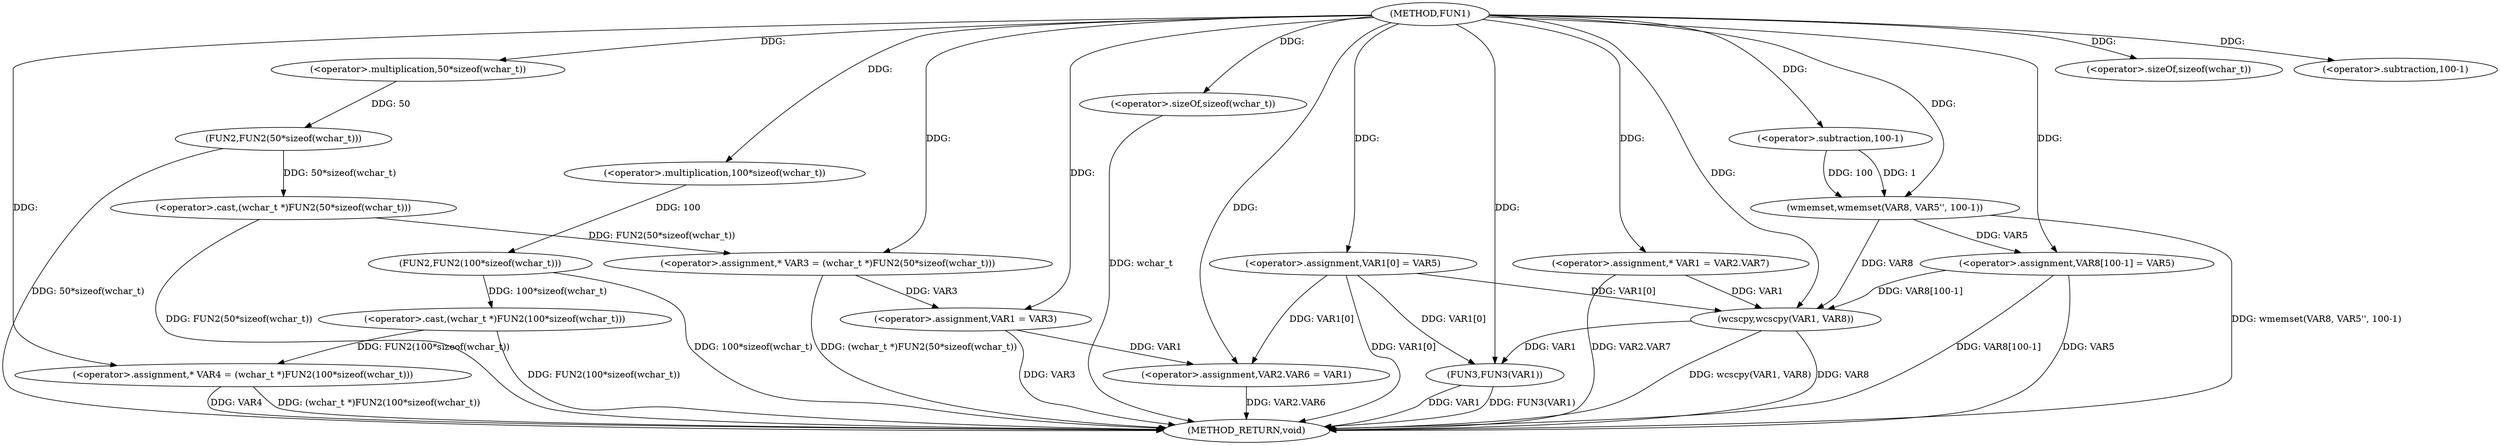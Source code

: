 digraph FUN1 {  
"1000100" [label = "(METHOD,FUN1)" ]
"1000164" [label = "(METHOD_RETURN,void)" ]
"1000105" [label = "(<operator>.assignment,* VAR3 = (wchar_t *)FUN2(50*sizeof(wchar_t)))" ]
"1000107" [label = "(<operator>.cast,(wchar_t *)FUN2(50*sizeof(wchar_t)))" ]
"1000109" [label = "(FUN2,FUN2(50*sizeof(wchar_t)))" ]
"1000110" [label = "(<operator>.multiplication,50*sizeof(wchar_t))" ]
"1000112" [label = "(<operator>.sizeOf,sizeof(wchar_t))" ]
"1000115" [label = "(<operator>.assignment,* VAR4 = (wchar_t *)FUN2(100*sizeof(wchar_t)))" ]
"1000117" [label = "(<operator>.cast,(wchar_t *)FUN2(100*sizeof(wchar_t)))" ]
"1000119" [label = "(FUN2,FUN2(100*sizeof(wchar_t)))" ]
"1000120" [label = "(<operator>.multiplication,100*sizeof(wchar_t))" ]
"1000122" [label = "(<operator>.sizeOf,sizeof(wchar_t))" ]
"1000124" [label = "(<operator>.assignment,VAR1 = VAR3)" ]
"1000127" [label = "(<operator>.assignment,VAR1[0] = VAR5)" ]
"1000132" [label = "(<operator>.assignment,VAR2.VAR6 = VAR1)" ]
"1000139" [label = "(<operator>.assignment,* VAR1 = VAR2.VAR7)" ]
"1000146" [label = "(wmemset,wmemset(VAR8, VAR5'', 100-1))" ]
"1000149" [label = "(<operator>.subtraction,100-1)" ]
"1000152" [label = "(<operator>.assignment,VAR8[100-1] = VAR5)" ]
"1000155" [label = "(<operator>.subtraction,100-1)" ]
"1000159" [label = "(wcscpy,wcscpy(VAR1, VAR8))" ]
"1000162" [label = "(FUN3,FUN3(VAR1))" ]
  "1000124" -> "1000164"  [ label = "DDG: VAR3"] 
  "1000105" -> "1000164"  [ label = "DDG: (wchar_t *)FUN2(50*sizeof(wchar_t))"] 
  "1000132" -> "1000164"  [ label = "DDG: VAR2.VAR6"] 
  "1000127" -> "1000164"  [ label = "DDG: VAR1[0]"] 
  "1000117" -> "1000164"  [ label = "DDG: FUN2(100*sizeof(wchar_t))"] 
  "1000107" -> "1000164"  [ label = "DDG: FUN2(50*sizeof(wchar_t))"] 
  "1000159" -> "1000164"  [ label = "DDG: wcscpy(VAR1, VAR8)"] 
  "1000115" -> "1000164"  [ label = "DDG: (wchar_t *)FUN2(100*sizeof(wchar_t))"] 
  "1000122" -> "1000164"  [ label = "DDG: wchar_t"] 
  "1000139" -> "1000164"  [ label = "DDG: VAR2.VAR7"] 
  "1000152" -> "1000164"  [ label = "DDG: VAR5"] 
  "1000152" -> "1000164"  [ label = "DDG: VAR8[100-1]"] 
  "1000109" -> "1000164"  [ label = "DDG: 50*sizeof(wchar_t)"] 
  "1000119" -> "1000164"  [ label = "DDG: 100*sizeof(wchar_t)"] 
  "1000162" -> "1000164"  [ label = "DDG: VAR1"] 
  "1000162" -> "1000164"  [ label = "DDG: FUN3(VAR1)"] 
  "1000146" -> "1000164"  [ label = "DDG: wmemset(VAR8, VAR5'', 100-1)"] 
  "1000159" -> "1000164"  [ label = "DDG: VAR8"] 
  "1000115" -> "1000164"  [ label = "DDG: VAR4"] 
  "1000107" -> "1000105"  [ label = "DDG: FUN2(50*sizeof(wchar_t))"] 
  "1000100" -> "1000105"  [ label = "DDG: "] 
  "1000109" -> "1000107"  [ label = "DDG: 50*sizeof(wchar_t)"] 
  "1000110" -> "1000109"  [ label = "DDG: 50"] 
  "1000100" -> "1000110"  [ label = "DDG: "] 
  "1000100" -> "1000112"  [ label = "DDG: "] 
  "1000117" -> "1000115"  [ label = "DDG: FUN2(100*sizeof(wchar_t))"] 
  "1000100" -> "1000115"  [ label = "DDG: "] 
  "1000119" -> "1000117"  [ label = "DDG: 100*sizeof(wchar_t)"] 
  "1000120" -> "1000119"  [ label = "DDG: 100"] 
  "1000100" -> "1000120"  [ label = "DDG: "] 
  "1000100" -> "1000122"  [ label = "DDG: "] 
  "1000105" -> "1000124"  [ label = "DDG: VAR3"] 
  "1000100" -> "1000124"  [ label = "DDG: "] 
  "1000100" -> "1000127"  [ label = "DDG: "] 
  "1000124" -> "1000132"  [ label = "DDG: VAR1"] 
  "1000127" -> "1000132"  [ label = "DDG: VAR1[0]"] 
  "1000100" -> "1000132"  [ label = "DDG: "] 
  "1000100" -> "1000139"  [ label = "DDG: "] 
  "1000100" -> "1000146"  [ label = "DDG: "] 
  "1000149" -> "1000146"  [ label = "DDG: 100"] 
  "1000149" -> "1000146"  [ label = "DDG: 1"] 
  "1000100" -> "1000149"  [ label = "DDG: "] 
  "1000146" -> "1000152"  [ label = "DDG: VAR5"] 
  "1000100" -> "1000152"  [ label = "DDG: "] 
  "1000100" -> "1000155"  [ label = "DDG: "] 
  "1000139" -> "1000159"  [ label = "DDG: VAR1"] 
  "1000127" -> "1000159"  [ label = "DDG: VAR1[0]"] 
  "1000100" -> "1000159"  [ label = "DDG: "] 
  "1000152" -> "1000159"  [ label = "DDG: VAR8[100-1]"] 
  "1000146" -> "1000159"  [ label = "DDG: VAR8"] 
  "1000159" -> "1000162"  [ label = "DDG: VAR1"] 
  "1000127" -> "1000162"  [ label = "DDG: VAR1[0]"] 
  "1000100" -> "1000162"  [ label = "DDG: "] 
}
